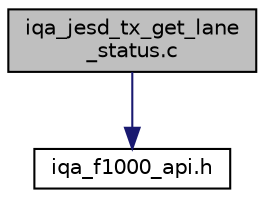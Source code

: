 digraph "iqa_jesd_tx_get_lane_status.c"
{
  edge [fontname="Helvetica",fontsize="10",labelfontname="Helvetica",labelfontsize="10"];
  node [fontname="Helvetica",fontsize="10",shape=record];
  Node0 [label="iqa_jesd_tx_get_lane\l_status.c",height=0.2,width=0.4,color="black", fillcolor="grey75", style="filled", fontcolor="black"];
  Node0 -> Node1 [color="midnightblue",fontsize="10",style="solid",fontname="Helvetica"];
  Node1 [label="iqa_f1000_api.h",height=0.2,width=0.4,color="black", fillcolor="white", style="filled",URL="$iqa__f1000__api_8h.html"];
}

